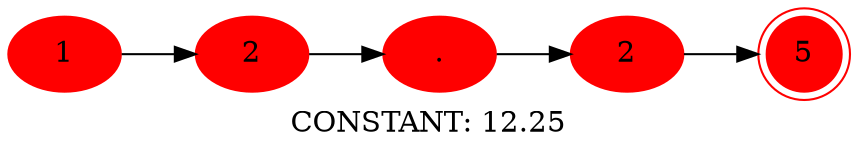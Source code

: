 digraph Plot{
   rankdir = LR;
   label = "CONSTANT: 12.25";
    n0[style = filled, color = red, label = "1"];
    n1[style = filled, color = red, label = "2"];
    n2[style = filled, color = red, label = "."];
    n3[style = filled, color = red, label = "2"];
    n4[style = filled, color = red, label = "5" ,shape = doublecircle];
    n0 -> n1;
    n1 -> n2;
    n2 -> n3;
    n3 -> n4;
}